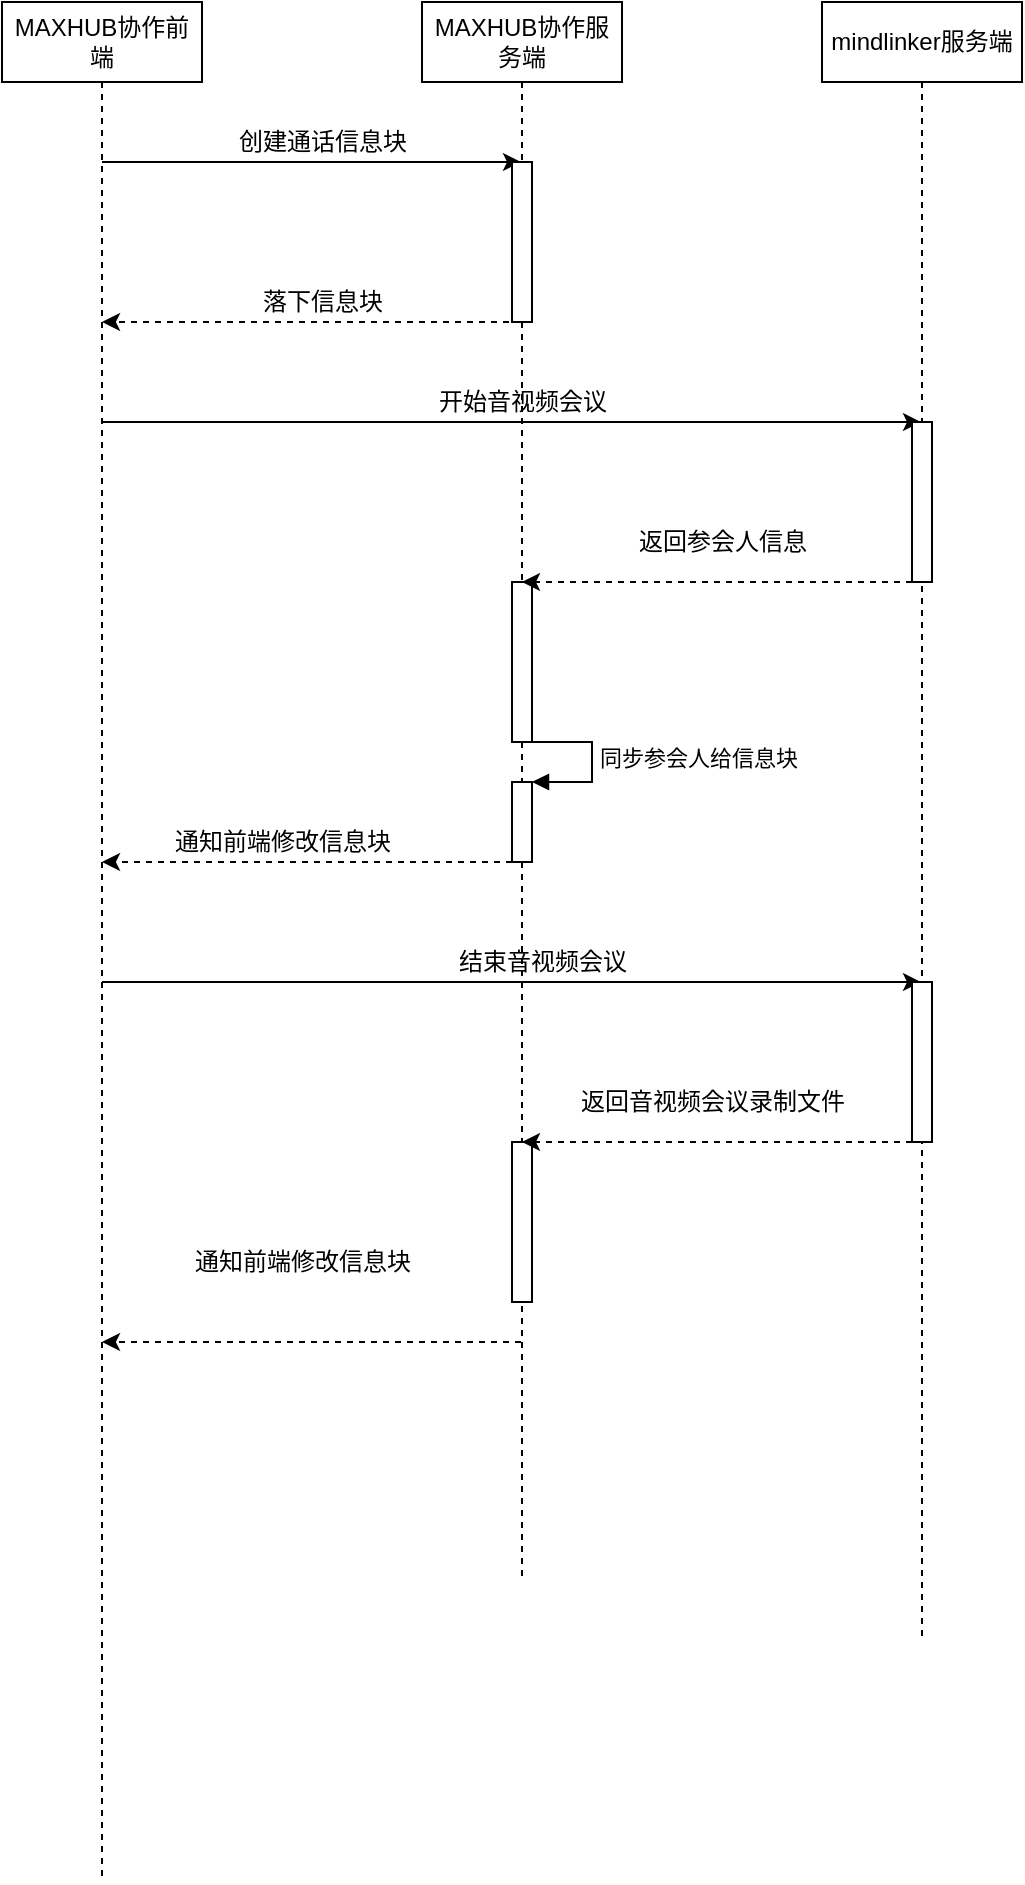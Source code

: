 <mxfile version="14.9.2" type="github">
  <diagram id="apeWTvHSgEQ1iKB5PO-b" name="Page-1">
    <mxGraphModel dx="1426" dy="826" grid="1" gridSize="10" guides="1" tooltips="1" connect="1" arrows="1" fold="1" page="1" pageScale="1" pageWidth="827" pageHeight="1169" math="0" shadow="0">
      <root>
        <mxCell id="0" />
        <mxCell id="1" parent="0" />
        <mxCell id="VLp3FdLcF7l_soMEvBnv-9" style="edgeStyle=none;rounded=0;orthogonalLoop=1;jettySize=auto;html=1;" edge="1" parent="1" source="VLp3FdLcF7l_soMEvBnv-1" target="VLp3FdLcF7l_soMEvBnv-3">
          <mxGeometry relative="1" as="geometry">
            <Array as="points">
              <mxPoint x="260" y="280" />
            </Array>
          </mxGeometry>
        </mxCell>
        <mxCell id="VLp3FdLcF7l_soMEvBnv-13" style="edgeStyle=none;rounded=0;orthogonalLoop=1;jettySize=auto;html=1;" edge="1" parent="1" source="VLp3FdLcF7l_soMEvBnv-1" target="VLp3FdLcF7l_soMEvBnv-2">
          <mxGeometry relative="1" as="geometry">
            <Array as="points">
              <mxPoint x="410" y="410" />
            </Array>
          </mxGeometry>
        </mxCell>
        <mxCell id="VLp3FdLcF7l_soMEvBnv-26" style="edgeStyle=none;rounded=0;orthogonalLoop=1;jettySize=auto;html=1;" edge="1" parent="1" source="VLp3FdLcF7l_soMEvBnv-1" target="VLp3FdLcF7l_soMEvBnv-2">
          <mxGeometry relative="1" as="geometry">
            <Array as="points">
              <mxPoint x="390" y="690" />
            </Array>
          </mxGeometry>
        </mxCell>
        <mxCell id="VLp3FdLcF7l_soMEvBnv-1" value="MAXHUB协作前端" style="shape=umlLifeline;perimeter=lifelinePerimeter;whiteSpace=wrap;html=1;container=1;collapsible=0;recursiveResize=0;outlineConnect=0;" vertex="1" parent="1">
          <mxGeometry x="20" y="200" width="100" height="940" as="geometry" />
        </mxCell>
        <mxCell id="VLp3FdLcF7l_soMEvBnv-2" value="mindlinker服务端" style="shape=umlLifeline;perimeter=lifelinePerimeter;whiteSpace=wrap;html=1;container=1;collapsible=0;recursiveResize=0;outlineConnect=0;" vertex="1" parent="1">
          <mxGeometry x="430" y="200" width="100" height="820" as="geometry" />
        </mxCell>
        <mxCell id="VLp3FdLcF7l_soMEvBnv-4" value="" style="html=1;points=[];perimeter=orthogonalPerimeter;" vertex="1" parent="VLp3FdLcF7l_soMEvBnv-2">
          <mxGeometry x="45" y="210" width="10" height="80" as="geometry" />
        </mxCell>
        <mxCell id="VLp3FdLcF7l_soMEvBnv-25" value="" style="html=1;points=[];perimeter=orthogonalPerimeter;" vertex="1" parent="VLp3FdLcF7l_soMEvBnv-2">
          <mxGeometry x="45" y="490" width="10" height="80" as="geometry" />
        </mxCell>
        <mxCell id="VLp3FdLcF7l_soMEvBnv-11" style="edgeStyle=none;rounded=0;orthogonalLoop=1;jettySize=auto;html=1;dashed=1;" edge="1" parent="1" source="VLp3FdLcF7l_soMEvBnv-3" target="VLp3FdLcF7l_soMEvBnv-1">
          <mxGeometry relative="1" as="geometry">
            <Array as="points">
              <mxPoint x="230" y="360" />
            </Array>
          </mxGeometry>
        </mxCell>
        <mxCell id="VLp3FdLcF7l_soMEvBnv-30" style="edgeStyle=none;rounded=0;orthogonalLoop=1;jettySize=auto;html=1;dashed=1;" edge="1" parent="1" source="VLp3FdLcF7l_soMEvBnv-3" target="VLp3FdLcF7l_soMEvBnv-1">
          <mxGeometry relative="1" as="geometry">
            <Array as="points">
              <mxPoint x="170" y="870" />
            </Array>
          </mxGeometry>
        </mxCell>
        <mxCell id="VLp3FdLcF7l_soMEvBnv-3" value="MAXHUB协作服务端" style="shape=umlLifeline;perimeter=lifelinePerimeter;whiteSpace=wrap;html=1;container=1;collapsible=0;recursiveResize=0;outlineConnect=0;" vertex="1" parent="1">
          <mxGeometry x="230" y="200" width="100" height="790" as="geometry" />
        </mxCell>
        <mxCell id="VLp3FdLcF7l_soMEvBnv-8" value="" style="html=1;points=[];perimeter=orthogonalPerimeter;" vertex="1" parent="VLp3FdLcF7l_soMEvBnv-3">
          <mxGeometry x="45" y="80" width="10" height="80" as="geometry" />
        </mxCell>
        <mxCell id="VLp3FdLcF7l_soMEvBnv-17" value="" style="html=1;points=[];perimeter=orthogonalPerimeter;" vertex="1" parent="VLp3FdLcF7l_soMEvBnv-3">
          <mxGeometry x="45" y="290" width="10" height="80" as="geometry" />
        </mxCell>
        <mxCell id="VLp3FdLcF7l_soMEvBnv-20" value="" style="html=1;points=[];perimeter=orthogonalPerimeter;" vertex="1" parent="VLp3FdLcF7l_soMEvBnv-3">
          <mxGeometry x="45" y="390" width="10" height="40" as="geometry" />
        </mxCell>
        <mxCell id="VLp3FdLcF7l_soMEvBnv-21" value="同步参会人给信息块" style="edgeStyle=orthogonalEdgeStyle;html=1;align=left;spacingLeft=2;endArrow=block;rounded=0;entryX=1;entryY=0;" edge="1" target="VLp3FdLcF7l_soMEvBnv-20" parent="VLp3FdLcF7l_soMEvBnv-3">
          <mxGeometry relative="1" as="geometry">
            <mxPoint x="50" y="370" as="sourcePoint" />
            <Array as="points">
              <mxPoint x="85" y="370" />
              <mxPoint x="85" y="390" />
            </Array>
          </mxGeometry>
        </mxCell>
        <mxCell id="VLp3FdLcF7l_soMEvBnv-32" value="" style="html=1;points=[];perimeter=orthogonalPerimeter;" vertex="1" parent="VLp3FdLcF7l_soMEvBnv-3">
          <mxGeometry x="45" y="570" width="10" height="80" as="geometry" />
        </mxCell>
        <mxCell id="VLp3FdLcF7l_soMEvBnv-10" value="创建通话信息块" style="text;html=1;align=center;verticalAlign=middle;resizable=0;points=[];autosize=1;strokeColor=none;" vertex="1" parent="1">
          <mxGeometry x="130" y="260" width="100" height="20" as="geometry" />
        </mxCell>
        <mxCell id="VLp3FdLcF7l_soMEvBnv-12" value="落下信息块" style="text;html=1;align=center;verticalAlign=middle;resizable=0;points=[];autosize=1;strokeColor=none;" vertex="1" parent="1">
          <mxGeometry x="140" y="340" width="80" height="20" as="geometry" />
        </mxCell>
        <mxCell id="VLp3FdLcF7l_soMEvBnv-14" value="开始音视频会议" style="text;html=1;align=center;verticalAlign=middle;resizable=0;points=[];autosize=1;strokeColor=none;" vertex="1" parent="1">
          <mxGeometry x="230" y="390" width="100" height="20" as="geometry" />
        </mxCell>
        <mxCell id="VLp3FdLcF7l_soMEvBnv-18" style="edgeStyle=none;rounded=0;orthogonalLoop=1;jettySize=auto;html=1;dashed=1;" edge="1" parent="1" source="VLp3FdLcF7l_soMEvBnv-4" target="VLp3FdLcF7l_soMEvBnv-3">
          <mxGeometry relative="1" as="geometry">
            <Array as="points">
              <mxPoint x="410" y="490" />
            </Array>
          </mxGeometry>
        </mxCell>
        <mxCell id="VLp3FdLcF7l_soMEvBnv-19" value="返回参会人信息" style="text;html=1;align=center;verticalAlign=middle;resizable=0;points=[];autosize=1;strokeColor=none;" vertex="1" parent="1">
          <mxGeometry x="330" y="460" width="100" height="20" as="geometry" />
        </mxCell>
        <mxCell id="VLp3FdLcF7l_soMEvBnv-23" style="edgeStyle=none;rounded=0;orthogonalLoop=1;jettySize=auto;html=1;dashed=1;" edge="1" parent="1" source="VLp3FdLcF7l_soMEvBnv-20" target="VLp3FdLcF7l_soMEvBnv-1">
          <mxGeometry relative="1" as="geometry">
            <Array as="points">
              <mxPoint x="210" y="630" />
            </Array>
          </mxGeometry>
        </mxCell>
        <mxCell id="VLp3FdLcF7l_soMEvBnv-24" value="通知前端修改信息块" style="text;html=1;align=center;verticalAlign=middle;resizable=0;points=[];autosize=1;strokeColor=none;" vertex="1" parent="1">
          <mxGeometry x="100" y="610" width="120" height="20" as="geometry" />
        </mxCell>
        <mxCell id="VLp3FdLcF7l_soMEvBnv-27" value="结束音视频会议" style="text;html=1;align=center;verticalAlign=middle;resizable=0;points=[];autosize=1;strokeColor=none;" vertex="1" parent="1">
          <mxGeometry x="240" y="670" width="100" height="20" as="geometry" />
        </mxCell>
        <mxCell id="VLp3FdLcF7l_soMEvBnv-28" style="edgeStyle=none;rounded=0;orthogonalLoop=1;jettySize=auto;html=1;dashed=1;" edge="1" parent="1" source="VLp3FdLcF7l_soMEvBnv-25" target="VLp3FdLcF7l_soMEvBnv-3">
          <mxGeometry relative="1" as="geometry">
            <Array as="points">
              <mxPoint x="400" y="770" />
            </Array>
          </mxGeometry>
        </mxCell>
        <mxCell id="VLp3FdLcF7l_soMEvBnv-29" value="返回音视频会议录制文件" style="text;html=1;align=center;verticalAlign=middle;resizable=0;points=[];autosize=1;strokeColor=none;" vertex="1" parent="1">
          <mxGeometry x="300" y="740" width="150" height="20" as="geometry" />
        </mxCell>
        <mxCell id="VLp3FdLcF7l_soMEvBnv-31" value="通知前端修改信息块" style="text;html=1;align=center;verticalAlign=middle;resizable=0;points=[];autosize=1;strokeColor=none;" vertex="1" parent="1">
          <mxGeometry x="110" y="820" width="120" height="20" as="geometry" />
        </mxCell>
      </root>
    </mxGraphModel>
  </diagram>
</mxfile>
